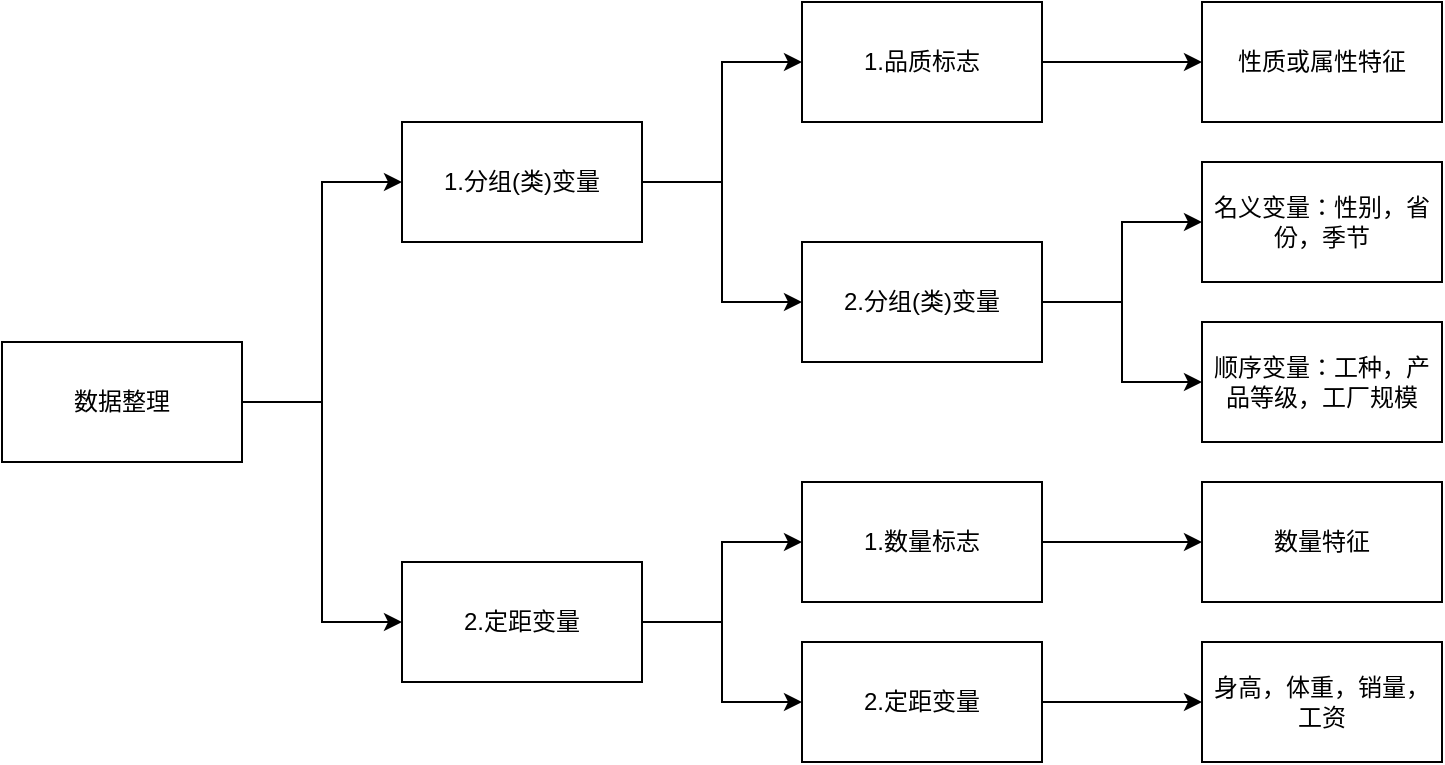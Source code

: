 <mxfile version="22.1.11" type="device">
  <diagram name="第 1 页" id="p7bQeRv1INaYafwBDi85">
    <mxGraphModel dx="954" dy="589" grid="1" gridSize="10" guides="1" tooltips="1" connect="1" arrows="1" fold="1" page="1" pageScale="1" pageWidth="827" pageHeight="1169" math="0" shadow="0">
      <root>
        <mxCell id="0" />
        <mxCell id="1" parent="0" />
        <mxCell id="e8Vc2KkmIMfCcctIRz5e-3" value="" style="edgeStyle=orthogonalEdgeStyle;rounded=0;orthogonalLoop=1;jettySize=auto;html=1;entryX=0;entryY=0.5;entryDx=0;entryDy=0;" edge="1" parent="1" source="e8Vc2KkmIMfCcctIRz5e-1" target="e8Vc2KkmIMfCcctIRz5e-2">
          <mxGeometry relative="1" as="geometry" />
        </mxCell>
        <mxCell id="e8Vc2KkmIMfCcctIRz5e-5" style="edgeStyle=orthogonalEdgeStyle;rounded=0;orthogonalLoop=1;jettySize=auto;html=1;entryX=0;entryY=0.5;entryDx=0;entryDy=0;" edge="1" parent="1" source="e8Vc2KkmIMfCcctIRz5e-1" target="e8Vc2KkmIMfCcctIRz5e-4">
          <mxGeometry relative="1" as="geometry" />
        </mxCell>
        <mxCell id="e8Vc2KkmIMfCcctIRz5e-1" value="数据整理" style="rounded=0;whiteSpace=wrap;html=1;" vertex="1" parent="1">
          <mxGeometry x="80" y="250" width="120" height="60" as="geometry" />
        </mxCell>
        <mxCell id="e8Vc2KkmIMfCcctIRz5e-7" value="" style="edgeStyle=orthogonalEdgeStyle;rounded=0;orthogonalLoop=1;jettySize=auto;html=1;" edge="1" parent="1" source="e8Vc2KkmIMfCcctIRz5e-2" target="e8Vc2KkmIMfCcctIRz5e-6">
          <mxGeometry relative="1" as="geometry" />
        </mxCell>
        <mxCell id="e8Vc2KkmIMfCcctIRz5e-21" style="edgeStyle=orthogonalEdgeStyle;rounded=0;orthogonalLoop=1;jettySize=auto;html=1;entryX=0;entryY=0.5;entryDx=0;entryDy=0;" edge="1" parent="1" source="e8Vc2KkmIMfCcctIRz5e-2" target="e8Vc2KkmIMfCcctIRz5e-8">
          <mxGeometry relative="1" as="geometry" />
        </mxCell>
        <mxCell id="e8Vc2KkmIMfCcctIRz5e-2" value="1.分组(类)变量" style="rounded=0;whiteSpace=wrap;html=1;" vertex="1" parent="1">
          <mxGeometry x="280" y="140" width="120" height="60" as="geometry" />
        </mxCell>
        <mxCell id="e8Vc2KkmIMfCcctIRz5e-22" style="edgeStyle=orthogonalEdgeStyle;rounded=0;orthogonalLoop=1;jettySize=auto;html=1;" edge="1" parent="1" source="e8Vc2KkmIMfCcctIRz5e-4" target="e8Vc2KkmIMfCcctIRz5e-9">
          <mxGeometry relative="1" as="geometry" />
        </mxCell>
        <mxCell id="e8Vc2KkmIMfCcctIRz5e-23" style="edgeStyle=orthogonalEdgeStyle;rounded=0;orthogonalLoop=1;jettySize=auto;html=1;" edge="1" parent="1" source="e8Vc2KkmIMfCcctIRz5e-4" target="e8Vc2KkmIMfCcctIRz5e-10">
          <mxGeometry relative="1" as="geometry" />
        </mxCell>
        <mxCell id="e8Vc2KkmIMfCcctIRz5e-4" value="2.定距变量" style="rounded=0;whiteSpace=wrap;html=1;" vertex="1" parent="1">
          <mxGeometry x="280" y="360" width="120" height="60" as="geometry" />
        </mxCell>
        <mxCell id="e8Vc2KkmIMfCcctIRz5e-20" style="edgeStyle=orthogonalEdgeStyle;rounded=0;orthogonalLoop=1;jettySize=auto;html=1;entryX=0;entryY=0.5;entryDx=0;entryDy=0;" edge="1" parent="1" source="e8Vc2KkmIMfCcctIRz5e-6" target="e8Vc2KkmIMfCcctIRz5e-11">
          <mxGeometry relative="1" as="geometry" />
        </mxCell>
        <mxCell id="e8Vc2KkmIMfCcctIRz5e-6" value="1.品质标志" style="rounded=0;whiteSpace=wrap;html=1;" vertex="1" parent="1">
          <mxGeometry x="480" y="80" width="120" height="60" as="geometry" />
        </mxCell>
        <mxCell id="e8Vc2KkmIMfCcctIRz5e-16" style="edgeStyle=orthogonalEdgeStyle;rounded=0;orthogonalLoop=1;jettySize=auto;html=1;entryX=0;entryY=0.5;entryDx=0;entryDy=0;" edge="1" parent="1" source="e8Vc2KkmIMfCcctIRz5e-8" target="e8Vc2KkmIMfCcctIRz5e-12">
          <mxGeometry relative="1" as="geometry" />
        </mxCell>
        <mxCell id="e8Vc2KkmIMfCcctIRz5e-17" style="edgeStyle=orthogonalEdgeStyle;rounded=0;orthogonalLoop=1;jettySize=auto;html=1;entryX=0;entryY=0.5;entryDx=0;entryDy=0;" edge="1" parent="1" source="e8Vc2KkmIMfCcctIRz5e-8" target="e8Vc2KkmIMfCcctIRz5e-13">
          <mxGeometry relative="1" as="geometry" />
        </mxCell>
        <mxCell id="e8Vc2KkmIMfCcctIRz5e-8" value="2.分组(类)变量" style="rounded=0;whiteSpace=wrap;html=1;" vertex="1" parent="1">
          <mxGeometry x="480" y="200" width="120" height="60" as="geometry" />
        </mxCell>
        <mxCell id="e8Vc2KkmIMfCcctIRz5e-18" style="edgeStyle=orthogonalEdgeStyle;rounded=0;orthogonalLoop=1;jettySize=auto;html=1;" edge="1" parent="1" source="e8Vc2KkmIMfCcctIRz5e-9" target="e8Vc2KkmIMfCcctIRz5e-14">
          <mxGeometry relative="1" as="geometry" />
        </mxCell>
        <mxCell id="e8Vc2KkmIMfCcctIRz5e-9" value="1.数量标志" style="rounded=0;whiteSpace=wrap;html=1;" vertex="1" parent="1">
          <mxGeometry x="480" y="320" width="120" height="60" as="geometry" />
        </mxCell>
        <mxCell id="e8Vc2KkmIMfCcctIRz5e-19" style="edgeStyle=orthogonalEdgeStyle;rounded=0;orthogonalLoop=1;jettySize=auto;html=1;" edge="1" parent="1" source="e8Vc2KkmIMfCcctIRz5e-10" target="e8Vc2KkmIMfCcctIRz5e-15">
          <mxGeometry relative="1" as="geometry" />
        </mxCell>
        <mxCell id="e8Vc2KkmIMfCcctIRz5e-10" value="2.定距变量" style="rounded=0;whiteSpace=wrap;html=1;" vertex="1" parent="1">
          <mxGeometry x="480" y="400" width="120" height="60" as="geometry" />
        </mxCell>
        <mxCell id="e8Vc2KkmIMfCcctIRz5e-11" value="性质或属性特征" style="rounded=0;whiteSpace=wrap;html=1;" vertex="1" parent="1">
          <mxGeometry x="680" y="80" width="120" height="60" as="geometry" />
        </mxCell>
        <mxCell id="e8Vc2KkmIMfCcctIRz5e-12" value="名义变量：性别，省份，季节" style="rounded=0;whiteSpace=wrap;html=1;" vertex="1" parent="1">
          <mxGeometry x="680" y="160" width="120" height="60" as="geometry" />
        </mxCell>
        <mxCell id="e8Vc2KkmIMfCcctIRz5e-13" value="顺序变量：工种，产品等级，工厂规模" style="rounded=0;whiteSpace=wrap;html=1;" vertex="1" parent="1">
          <mxGeometry x="680" y="240" width="120" height="60" as="geometry" />
        </mxCell>
        <mxCell id="e8Vc2KkmIMfCcctIRz5e-14" value="数量特征" style="rounded=0;whiteSpace=wrap;html=1;" vertex="1" parent="1">
          <mxGeometry x="680" y="320" width="120" height="60" as="geometry" />
        </mxCell>
        <mxCell id="e8Vc2KkmIMfCcctIRz5e-15" value="身高，体重，销量，工资" style="rounded=0;whiteSpace=wrap;html=1;" vertex="1" parent="1">
          <mxGeometry x="680" y="400" width="120" height="60" as="geometry" />
        </mxCell>
      </root>
    </mxGraphModel>
  </diagram>
</mxfile>
